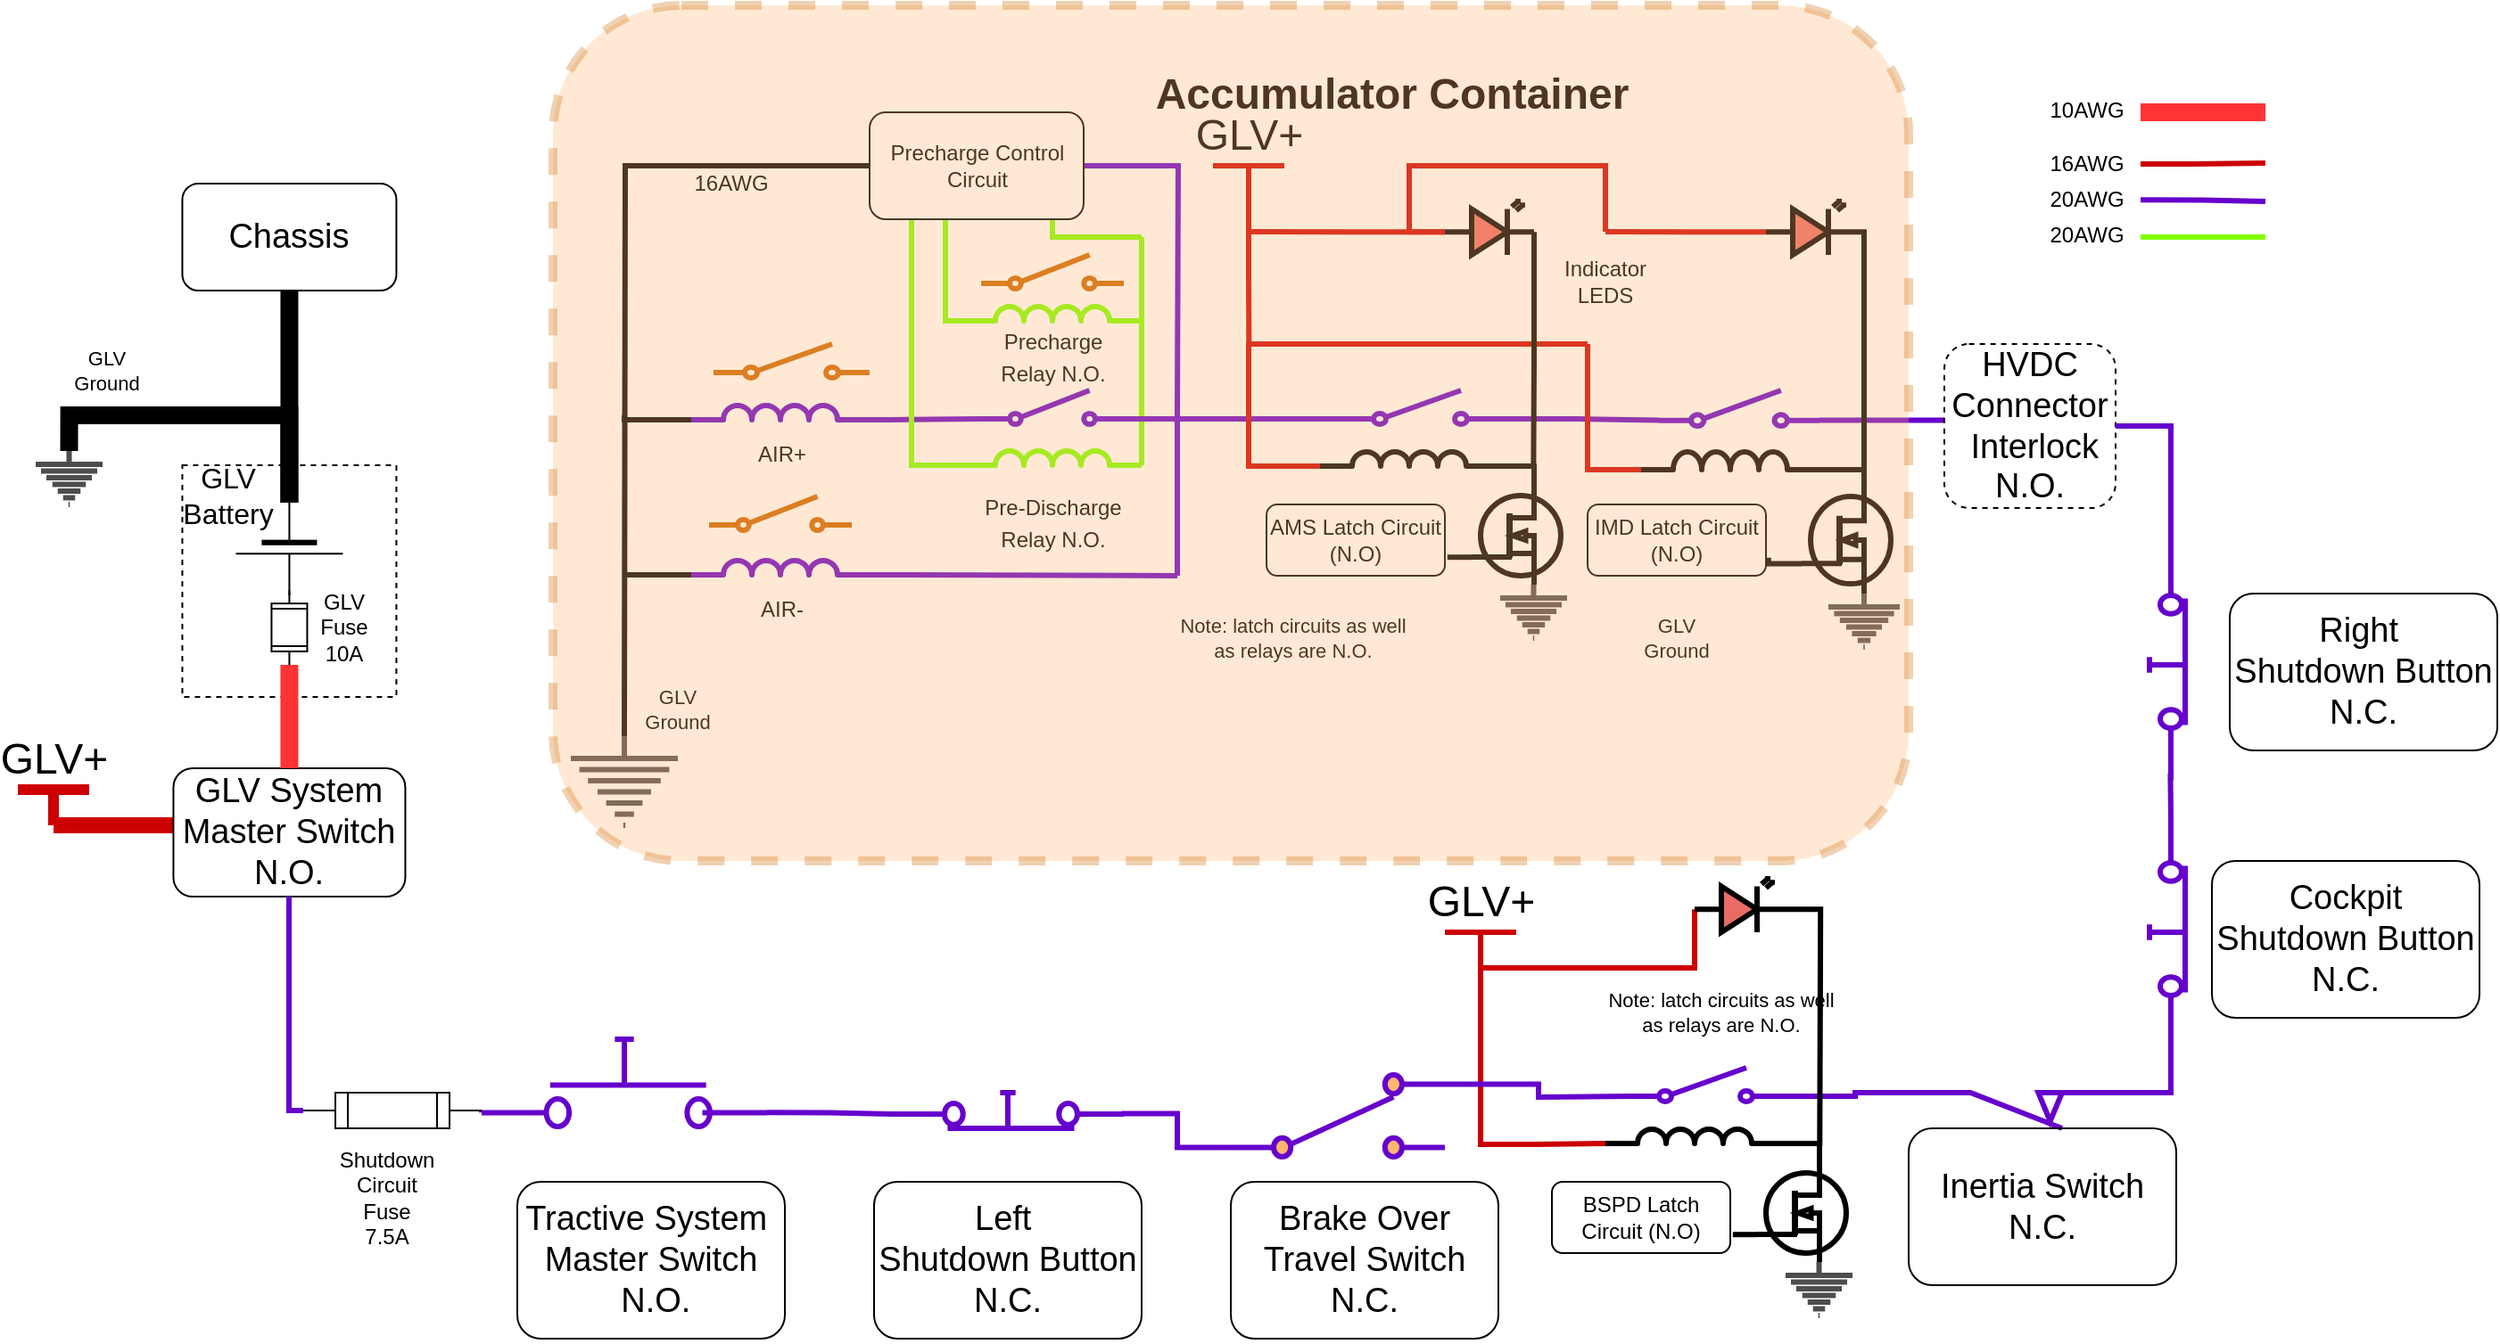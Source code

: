 <mxfile version="17.1.3" type="github">
  <diagram name="Page-1" id="7e0a89b8-554c-2b80-1dc8-d5c74ca68de4">
    <mxGraphModel dx="2285" dy="588" grid="1" gridSize="10" guides="0" tooltips="1" connect="1" arrows="0" fold="1" page="1" pageScale="1" pageWidth="1100" pageHeight="850" background="none" math="0" shadow="0">
      <root>
        <mxCell id="0" />
        <mxCell id="1" parent="0" />
        <mxCell id="gAlDYgKHOBGmoqgsg8R1-17" style="edgeStyle=orthogonalEdgeStyle;shape=connector;rounded=0;jumpSize=6;orthogonalLoop=1;jettySize=auto;html=1;exitX=1;exitY=1;exitDx=0;exitDy=0;exitPerimeter=0;labelBackgroundColor=default;fontFamily=Helvetica;fontSize=11;fontColor=default;endArrow=none;endFill=0;strokeColor=#6600CC;strokeWidth=3;entryX=0;entryY=0.84;entryDx=0;entryDy=0;entryPerimeter=0;" parent="1" source="gAlDYgKHOBGmoqgsg8R1-3" target="gAlDYgKHOBGmoqgsg8R1-8" edge="1">
          <mxGeometry relative="1" as="geometry">
            <mxPoint x="230" y="247.989" as="targetPoint" />
            <Array as="points">
              <mxPoint x="198" y="242" />
            </Array>
          </mxGeometry>
        </mxCell>
        <mxCell id="gAlDYgKHOBGmoqgsg8R1-81" style="edgeStyle=orthogonalEdgeStyle;shape=connector;rounded=0;jumpSize=6;orthogonalLoop=1;jettySize=auto;html=1;exitX=0;exitY=1;exitDx=0;exitDy=0;exitPerimeter=0;labelBackgroundColor=default;fontFamily=Helvetica;fontSize=11;fontColor=default;endArrow=none;endFill=0;strokeColor=#000000;strokeWidth=3;" parent="1" source="gAlDYgKHOBGmoqgsg8R1-3" edge="1">
          <mxGeometry relative="1" as="geometry">
            <mxPoint x="50" y="240" as="targetPoint" />
          </mxGeometry>
        </mxCell>
        <mxCell id="gAlDYgKHOBGmoqgsg8R1-3" value="" style="pointerEvents=1;verticalLabelPosition=bottom;shadow=0;dashed=0;align=center;html=1;verticalAlign=top;shape=mxgraph.electrical.inductors.inductor_3;strokeColor=#6600CC;strokeWidth=3;" parent="1" vertex="1">
          <mxGeometry x="87.5" y="234.5" width="100" height="8" as="geometry" />
        </mxCell>
        <mxCell id="gAlDYgKHOBGmoqgsg8R1-4" value="" style="pointerEvents=1;verticalLabelPosition=bottom;shadow=0;dashed=0;align=center;html=1;verticalAlign=top;shape=mxgraph.electrical.electro-mechanical.simple_switch;strokeColor=#CC6600;strokeWidth=3;" parent="1" vertex="1">
          <mxGeometry x="100" y="200" width="87.5" height="19" as="geometry" />
        </mxCell>
        <mxCell id="gAlDYgKHOBGmoqgsg8R1-82" style="edgeStyle=orthogonalEdgeStyle;shape=connector;rounded=0;jumpSize=6;orthogonalLoop=1;jettySize=auto;html=1;exitX=0;exitY=1;exitDx=0;exitDy=0;exitPerimeter=0;labelBackgroundColor=default;fontFamily=Helvetica;fontSize=11;fontColor=default;endArrow=none;endFill=0;strokeColor=#000000;strokeWidth=3;" parent="1" source="gAlDYgKHOBGmoqgsg8R1-5" edge="1">
          <mxGeometry relative="1" as="geometry">
            <mxPoint x="50" y="329.381" as="targetPoint" />
          </mxGeometry>
        </mxCell>
        <mxCell id="gAlDYgKHOBGmoqgsg8R1-5" value="" style="pointerEvents=1;verticalLabelPosition=bottom;shadow=0;dashed=0;align=center;html=1;verticalAlign=top;shape=mxgraph.electrical.inductors.inductor_3;strokeColor=#6600CC;strokeWidth=3;" parent="1" vertex="1">
          <mxGeometry x="87.5" y="321.5" width="100" height="8" as="geometry" />
        </mxCell>
        <mxCell id="gAlDYgKHOBGmoqgsg8R1-6" value="" style="pointerEvents=1;verticalLabelPosition=bottom;shadow=0;dashed=0;align=center;html=1;verticalAlign=top;shape=mxgraph.electrical.electro-mechanical.simple_switch;strokeColor=#CC6600;strokeWidth=3;" parent="1" vertex="1">
          <mxGeometry x="97.5" y="285.5" width="80" height="19" as="geometry" />
        </mxCell>
        <mxCell id="gAlDYgKHOBGmoqgsg8R1-16" style="edgeStyle=orthogonalEdgeStyle;shape=connector;rounded=0;jumpSize=6;orthogonalLoop=1;jettySize=auto;html=1;exitX=0;exitY=1;exitDx=0;exitDy=0;exitPerimeter=0;labelBackgroundColor=default;fontFamily=Helvetica;fontSize=11;fontColor=default;endArrow=none;endFill=0;strokeColor=#80FF00;strokeWidth=3;" parent="1" source="gAlDYgKHOBGmoqgsg8R1-7" target="gAlDYgKHOBGmoqgsg8R1-13" edge="1">
          <mxGeometry relative="1" as="geometry">
            <mxPoint x="210.0" y="248" as="targetPoint" />
            <Array as="points">
              <mxPoint x="211" y="268" />
            </Array>
          </mxGeometry>
        </mxCell>
        <mxCell id="gAlDYgKHOBGmoqgsg8R1-34" style="edgeStyle=orthogonalEdgeStyle;shape=connector;rounded=0;jumpSize=6;orthogonalLoop=1;jettySize=auto;html=1;exitX=1;exitY=1;exitDx=0;exitDy=0;exitPerimeter=0;labelBackgroundColor=default;fontFamily=Helvetica;fontSize=11;fontColor=default;endArrow=none;endFill=0;strokeColor=#80FF00;strokeWidth=3;" parent="1" source="gAlDYgKHOBGmoqgsg8R1-7" edge="1">
          <mxGeometry relative="1" as="geometry">
            <mxPoint x="340" y="140" as="targetPoint" />
            <Array as="points">
              <mxPoint x="340" y="230" />
              <mxPoint x="340" y="230" />
            </Array>
          </mxGeometry>
        </mxCell>
        <mxCell id="gAlDYgKHOBGmoqgsg8R1-7" value="" style="pointerEvents=1;verticalLabelPosition=bottom;shadow=0;dashed=0;align=center;html=1;verticalAlign=top;shape=mxgraph.electrical.inductors.inductor_3;strokeColor=#80FF00;strokeWidth=3;" parent="1" vertex="1">
          <mxGeometry x="240" y="260" width="100" height="8" as="geometry" />
        </mxCell>
        <mxCell id="gAlDYgKHOBGmoqgsg8R1-41" style="edgeStyle=orthogonalEdgeStyle;shape=connector;rounded=0;jumpSize=6;orthogonalLoop=1;jettySize=auto;html=1;entryX=0;entryY=1;entryDx=0;entryDy=0;entryPerimeter=0;labelBackgroundColor=default;fontFamily=Helvetica;fontSize=11;fontColor=default;endArrow=none;endFill=0;strokeColor=#6600CC;strokeWidth=3;" parent="1" edge="1">
          <mxGeometry relative="1" as="geometry">
            <mxPoint x="455" y="242" as="targetPoint" />
            <Array as="points">
              <mxPoint x="430" y="242" />
              <mxPoint x="430" y="242" />
            </Array>
            <mxPoint x="360" y="242" as="sourcePoint" />
          </mxGeometry>
        </mxCell>
        <mxCell id="WNOMGU4MZKnKj4IbNLWJ-3" style="edgeStyle=orthogonalEdgeStyle;rounded=0;orthogonalLoop=1;jettySize=auto;html=1;endArrow=none;endFill=0;strokeWidth=3;strokeColor=#6600CC;" parent="1" edge="1">
          <mxGeometry relative="1" as="geometry">
            <mxPoint x="360" y="240" as="targetPoint" />
            <mxPoint x="360" y="330" as="sourcePoint" />
            <Array as="points">
              <mxPoint x="360" y="242" />
            </Array>
          </mxGeometry>
        </mxCell>
        <mxCell id="WNOMGU4MZKnKj4IbNLWJ-4" style="edgeStyle=orthogonalEdgeStyle;rounded=0;orthogonalLoop=1;jettySize=auto;html=1;exitX=1;exitY=0.84;exitDx=0;exitDy=0;exitPerimeter=0;endArrow=none;endFill=0;strokeColor=#6600CC;strokeWidth=3;" parent="1" source="gAlDYgKHOBGmoqgsg8R1-8" edge="1">
          <mxGeometry relative="1" as="geometry">
            <mxPoint x="360" y="242" as="targetPoint" />
          </mxGeometry>
        </mxCell>
        <mxCell id="gAlDYgKHOBGmoqgsg8R1-8" value="" style="pointerEvents=1;verticalLabelPosition=bottom;shadow=0;dashed=0;align=center;html=1;verticalAlign=top;shape=mxgraph.electrical.electro-mechanical.simple_switch;strokeColor=#6600CC;strokeWidth=3;" parent="1" vertex="1">
          <mxGeometry x="250" y="226" width="80" height="19" as="geometry" />
        </mxCell>
        <mxCell id="gAlDYgKHOBGmoqgsg8R1-18" style="edgeStyle=orthogonalEdgeStyle;shape=connector;rounded=0;jumpSize=6;orthogonalLoop=1;jettySize=auto;html=1;exitX=0;exitY=1;exitDx=0;exitDy=0;exitPerimeter=0;labelBackgroundColor=default;fontFamily=Helvetica;fontSize=11;fontColor=default;endArrow=none;endFill=0;strokeColor=#80FF00;strokeWidth=3;" parent="1" source="gAlDYgKHOBGmoqgsg8R1-11" target="gAlDYgKHOBGmoqgsg8R1-13" edge="1">
          <mxGeometry relative="1" as="geometry">
            <mxPoint x="240" y="150" as="targetPoint" />
            <Array as="points">
              <mxPoint x="230" y="187" />
            </Array>
          </mxGeometry>
        </mxCell>
        <mxCell id="gAlDYgKHOBGmoqgsg8R1-11" value="" style="pointerEvents=1;verticalLabelPosition=bottom;shadow=0;dashed=0;align=center;html=1;verticalAlign=top;shape=mxgraph.electrical.inductors.inductor_3;strokeColor=#80FF00;strokeWidth=3;" parent="1" vertex="1">
          <mxGeometry x="240" y="179" width="100" height="8" as="geometry" />
        </mxCell>
        <mxCell id="gAlDYgKHOBGmoqgsg8R1-12" value="" style="pointerEvents=1;verticalLabelPosition=bottom;shadow=0;dashed=0;align=center;html=1;verticalAlign=top;shape=mxgraph.electrical.electro-mechanical.simple_switch;strokeColor=#CC6600;strokeWidth=3;" parent="1" vertex="1">
          <mxGeometry x="250" y="150" width="80" height="19" as="geometry" />
        </mxCell>
        <mxCell id="gAlDYgKHOBGmoqgsg8R1-20" style="edgeStyle=orthogonalEdgeStyle;shape=connector;rounded=0;jumpSize=6;orthogonalLoop=1;jettySize=auto;html=1;exitX=1;exitY=0.5;exitDx=0;exitDy=0;labelBackgroundColor=default;fontFamily=Helvetica;fontSize=11;fontColor=default;endArrow=none;endFill=0;strokeColor=#80FF00;strokeWidth=3;" parent="1" source="gAlDYgKHOBGmoqgsg8R1-13" edge="1">
          <mxGeometry relative="1" as="geometry">
            <mxPoint x="340" y="140" as="targetPoint" />
            <Array as="points">
              <mxPoint x="290" y="100" />
              <mxPoint x="290" y="140" />
              <mxPoint x="340" y="140" />
            </Array>
          </mxGeometry>
        </mxCell>
        <mxCell id="gAlDYgKHOBGmoqgsg8R1-35" style="edgeStyle=orthogonalEdgeStyle;shape=connector;rounded=0;jumpSize=6;orthogonalLoop=1;jettySize=auto;html=1;exitX=0;exitY=0.5;exitDx=0;exitDy=0;labelBackgroundColor=default;fontFamily=Helvetica;fontSize=11;fontColor=default;endArrow=none;endFill=0;strokeColor=#000000;strokeWidth=3;" parent="1" source="gAlDYgKHOBGmoqgsg8R1-13" edge="1">
          <mxGeometry relative="1" as="geometry">
            <mxPoint x="50" y="420.476" as="targetPoint" />
          </mxGeometry>
        </mxCell>
        <mxCell id="gAlDYgKHOBGmoqgsg8R1-188" style="edgeStyle=orthogonalEdgeStyle;shape=connector;rounded=0;jumpSize=6;orthogonalLoop=1;jettySize=auto;html=1;exitX=1;exitY=0.5;exitDx=0;exitDy=0;labelBackgroundColor=default;fontFamily=Helvetica;fontSize=11;fontColor=default;endArrow=none;endFill=0;strokeColor=#6600CC;strokeWidth=3;" parent="1" source="gAlDYgKHOBGmoqgsg8R1-13" edge="1">
          <mxGeometry relative="1" as="geometry">
            <mxPoint x="360" y="240" as="targetPoint" />
          </mxGeometry>
        </mxCell>
        <mxCell id="gAlDYgKHOBGmoqgsg8R1-13" value="Precharge Control Circuit" style="rounded=1;whiteSpace=wrap;html=1;strokeColor=#000000;strokeWidth=1;" parent="1" vertex="1">
          <mxGeometry x="187.5" y="70" width="120" height="60" as="geometry" />
        </mxCell>
        <mxCell id="gAlDYgKHOBGmoqgsg8R1-26" value="&lt;span style=&quot;font-size: 12px ; font-weight: 400&quot;&gt;Pre-Discharge&lt;/span&gt;&lt;div style=&quot;font-size: 12px ; font-weight: 400&quot;&gt;Relay N.O.&lt;/div&gt;" style="text;strokeColor=none;fillColor=none;html=1;fontSize=24;fontStyle=1;verticalAlign=middle;align=center;fontFamily=Helvetica;fontColor=default;" parent="1" vertex="1">
          <mxGeometry x="245" y="280" width="90" height="30" as="geometry" />
        </mxCell>
        <mxCell id="gAlDYgKHOBGmoqgsg8R1-27" value="&lt;span style=&quot;font-size: 12px ; font-weight: 400&quot;&gt;Precharge&lt;/span&gt;&lt;div style=&quot;font-size: 12px ; font-weight: 400&quot;&gt;Relay N.O.&lt;/div&gt;" style="text;strokeColor=none;fillColor=none;html=1;fontSize=24;fontStyle=1;verticalAlign=middle;align=center;fontFamily=Helvetica;fontColor=default;" parent="1" vertex="1">
          <mxGeometry x="245" y="187" width="90" height="30" as="geometry" />
        </mxCell>
        <mxCell id="gAlDYgKHOBGmoqgsg8R1-36" value="" style="pointerEvents=1;verticalLabelPosition=bottom;shadow=0;dashed=0;align=center;html=1;verticalAlign=top;shape=mxgraph.electrical.signal_sources.protective_earth;fontFamily=Helvetica;fontSize=11;fontColor=default;strokeColor=#4D4D4D;strokeWidth=3;" parent="1" vertex="1">
          <mxGeometry x="20" y="420" width="60" height="50" as="geometry" />
        </mxCell>
        <mxCell id="gAlDYgKHOBGmoqgsg8R1-37" value="&lt;span style=&quot;font-size: 12px ; font-weight: 400&quot;&gt;AIR-&lt;/span&gt;" style="text;strokeColor=none;fillColor=none;html=1;fontSize=24;fontStyle=1;verticalAlign=middle;align=center;fontFamily=Helvetica;fontColor=default;" parent="1" vertex="1">
          <mxGeometry x="92.5" y="329.5" width="90" height="30" as="geometry" />
        </mxCell>
        <mxCell id="gAlDYgKHOBGmoqgsg8R1-39" value="&lt;span style=&quot;font-size: 12px ; font-weight: 400&quot;&gt;AIR+&lt;/span&gt;" style="text;strokeColor=none;fillColor=none;html=1;fontSize=24;fontStyle=1;verticalAlign=middle;align=center;fontFamily=Helvetica;fontColor=default;" parent="1" vertex="1">
          <mxGeometry x="92.5" y="242.5" width="90" height="30" as="geometry" />
        </mxCell>
        <mxCell id="gAlDYgKHOBGmoqgsg8R1-47" style="edgeStyle=orthogonalEdgeStyle;shape=connector;rounded=0;jumpSize=6;orthogonalLoop=1;jettySize=auto;html=1;exitX=1;exitY=1;exitDx=0;exitDy=0;exitPerimeter=0;entryX=0.7;entryY=0;entryDx=0;entryDy=0;entryPerimeter=0;labelBackgroundColor=default;fontFamily=Helvetica;fontSize=11;fontColor=default;endArrow=none;endFill=0;strokeColor=#000000;strokeWidth=3;" parent="1" source="gAlDYgKHOBGmoqgsg8R1-42" target="gAlDYgKHOBGmoqgsg8R1-45" edge="1">
          <mxGeometry relative="1" as="geometry" />
        </mxCell>
        <mxCell id="gAlDYgKHOBGmoqgsg8R1-54" style="edgeStyle=orthogonalEdgeStyle;shape=connector;rounded=0;jumpSize=6;orthogonalLoop=1;jettySize=auto;html=1;exitX=0;exitY=1;exitDx=0;exitDy=0;exitPerimeter=0;labelBackgroundColor=default;fontFamily=Helvetica;fontSize=11;fontColor=default;endArrow=none;endFill=0;strokeColor=#CC0000;strokeWidth=3;" parent="1" source="gAlDYgKHOBGmoqgsg8R1-42" edge="1">
          <mxGeometry relative="1" as="geometry">
            <mxPoint x="590" y="200" as="targetPoint" />
            <Array as="points">
              <mxPoint x="400" y="268" />
            </Array>
          </mxGeometry>
        </mxCell>
        <mxCell id="gAlDYgKHOBGmoqgsg8R1-42" value="" style="pointerEvents=1;verticalLabelPosition=bottom;shadow=0;dashed=0;align=center;html=1;verticalAlign=top;shape=mxgraph.electrical.inductors.inductor_3;strokeColor=#000000;strokeWidth=3;" parent="1" vertex="1">
          <mxGeometry x="440" y="260.5" width="100" height="8" as="geometry" />
        </mxCell>
        <mxCell id="gAlDYgKHOBGmoqgsg8R1-77" style="edgeStyle=orthogonalEdgeStyle;shape=connector;rounded=0;jumpSize=6;orthogonalLoop=1;jettySize=auto;html=1;exitX=1;exitY=0.84;exitDx=0;exitDy=0;exitPerimeter=0;entryX=0;entryY=0.84;entryDx=0;entryDy=0;entryPerimeter=0;labelBackgroundColor=default;fontFamily=Helvetica;fontSize=11;fontColor=default;endArrow=none;endFill=0;strokeColor=#6600CC;strokeWidth=3;" parent="1" source="gAlDYgKHOBGmoqgsg8R1-43" target="gAlDYgKHOBGmoqgsg8R1-72" edge="1">
          <mxGeometry relative="1" as="geometry" />
        </mxCell>
        <mxCell id="gAlDYgKHOBGmoqgsg8R1-43" value="" style="pointerEvents=1;verticalLabelPosition=bottom;shadow=0;dashed=0;align=center;html=1;verticalAlign=top;shape=mxgraph.electrical.electro-mechanical.simple_switch;strokeColor=#6600CC;strokeWidth=3;" parent="1" vertex="1">
          <mxGeometry x="452.5" y="226" width="87.5" height="19" as="geometry" />
        </mxCell>
        <mxCell id="gAlDYgKHOBGmoqgsg8R1-50" style="edgeStyle=orthogonalEdgeStyle;shape=connector;rounded=0;jumpSize=6;orthogonalLoop=1;jettySize=auto;html=1;exitX=0;exitY=0.72;exitDx=0;exitDy=0;exitPerimeter=0;entryX=1.014;entryY=0.748;entryDx=0;entryDy=0;entryPerimeter=0;labelBackgroundColor=default;fontFamily=Helvetica;fontSize=11;fontColor=default;endArrow=none;endFill=0;strokeColor=#000000;strokeWidth=3;" parent="1" source="gAlDYgKHOBGmoqgsg8R1-45" target="gAlDYgKHOBGmoqgsg8R1-46" edge="1">
          <mxGeometry relative="1" as="geometry" />
        </mxCell>
        <mxCell id="gAlDYgKHOBGmoqgsg8R1-45" value="" style="verticalLabelPosition=bottom;shadow=0;dashed=0;align=center;html=1;verticalAlign=top;shape=mxgraph.electrical.mosfets1.n-channel_mosfet_1;fontFamily=Helvetica;fontSize=11;fontColor=default;strokeColor=#000000;strokeWidth=3;" parent="1" vertex="1">
          <mxGeometry x="525" y="280" width="50" height="55" as="geometry" />
        </mxCell>
        <mxCell id="gAlDYgKHOBGmoqgsg8R1-46" value="AMS Latch Circuit (N.O)" style="rounded=1;whiteSpace=wrap;html=1;strokeColor=#000000;strokeWidth=1;" parent="1" vertex="1">
          <mxGeometry x="410" y="290" width="100" height="40" as="geometry" />
        </mxCell>
        <mxCell id="gAlDYgKHOBGmoqgsg8R1-48" value="" style="pointerEvents=1;verticalLabelPosition=bottom;shadow=0;dashed=0;align=center;html=1;verticalAlign=top;shape=mxgraph.electrical.signal_sources.protective_earth;fontFamily=Helvetica;fontSize=11;fontColor=default;strokeColor=#4D4D4D;strokeWidth=3;" parent="1" vertex="1">
          <mxGeometry x="541" y="335" width="37.5" height="30" as="geometry" />
        </mxCell>
        <mxCell id="lP-SVPPvuhfmlB0kjPJV-5" style="edgeStyle=orthogonalEdgeStyle;rounded=0;orthogonalLoop=1;jettySize=auto;html=1;exitX=0.5;exitY=0;exitDx=0;exitDy=0;exitPerimeter=0;endArrow=none;endFill=0;strokeColor=#CC0000;strokeWidth=3;" edge="1" parent="1" source="gAlDYgKHOBGmoqgsg8R1-51">
          <mxGeometry relative="1" as="geometry">
            <mxPoint x="400.143" y="200" as="targetPoint" />
          </mxGeometry>
        </mxCell>
        <mxCell id="gAlDYgKHOBGmoqgsg8R1-51" value="GLV+" style="verticalLabelPosition=top;verticalAlign=bottom;shape=mxgraph.electrical.signal_sources.vdd;shadow=0;dashed=0;align=center;strokeWidth=3;fontSize=24;html=1;flipV=1;fontFamily=Helvetica;fontColor=default;strokeColor=#CC0000;" parent="1" vertex="1">
          <mxGeometry x="380" y="100" width="40" height="20" as="geometry" />
        </mxCell>
        <mxCell id="gAlDYgKHOBGmoqgsg8R1-70" style="edgeStyle=orthogonalEdgeStyle;shape=connector;rounded=0;jumpSize=6;orthogonalLoop=1;jettySize=auto;html=1;exitX=1;exitY=1;exitDx=0;exitDy=0;exitPerimeter=0;entryX=0.7;entryY=0;entryDx=0;entryDy=0;entryPerimeter=0;labelBackgroundColor=default;fontFamily=Helvetica;fontSize=11;fontColor=default;endArrow=none;endFill=0;strokeColor=#000000;strokeWidth=3;" parent="1" source="gAlDYgKHOBGmoqgsg8R1-71" target="gAlDYgKHOBGmoqgsg8R1-74" edge="1">
          <mxGeometry relative="1" as="geometry" />
        </mxCell>
        <mxCell id="gAlDYgKHOBGmoqgsg8R1-78" style="edgeStyle=orthogonalEdgeStyle;shape=connector;rounded=0;jumpSize=6;orthogonalLoop=1;jettySize=auto;html=1;exitX=0;exitY=1;exitDx=0;exitDy=0;exitPerimeter=0;labelBackgroundColor=default;fontFamily=Helvetica;fontSize=11;fontColor=default;endArrow=none;endFill=0;strokeColor=#CC0000;strokeWidth=3;" parent="1" source="gAlDYgKHOBGmoqgsg8R1-71" edge="1">
          <mxGeometry relative="1" as="geometry">
            <mxPoint x="590" y="200" as="targetPoint" />
            <Array as="points">
              <mxPoint x="590" y="271" />
            </Array>
          </mxGeometry>
        </mxCell>
        <mxCell id="gAlDYgKHOBGmoqgsg8R1-71" value="" style="pointerEvents=1;verticalLabelPosition=bottom;shadow=0;dashed=0;align=center;html=1;verticalAlign=top;shape=mxgraph.electrical.inductors.inductor_3;strokeColor=#000000;strokeWidth=3;" parent="1" vertex="1">
          <mxGeometry x="620" y="260.5" width="100" height="10" as="geometry" />
        </mxCell>
        <mxCell id="gAlDYgKHOBGmoqgsg8R1-84" style="edgeStyle=orthogonalEdgeStyle;shape=connector;rounded=0;jumpSize=6;orthogonalLoop=1;jettySize=auto;html=1;exitX=1;exitY=0.84;exitDx=0;exitDy=0;exitPerimeter=0;labelBackgroundColor=default;fontFamily=Helvetica;fontSize=11;fontColor=default;endArrow=none;endFill=0;strokeColor=#6600CC;strokeWidth=3;" parent="1" source="gAlDYgKHOBGmoqgsg8R1-72" edge="1">
          <mxGeometry relative="1" as="geometry">
            <mxPoint x="820" y="242.833" as="targetPoint" />
            <Array as="points">
              <mxPoint x="790" y="243" />
              <mxPoint x="790" y="243" />
            </Array>
          </mxGeometry>
        </mxCell>
        <mxCell id="gAlDYgKHOBGmoqgsg8R1-72" value="" style="pointerEvents=1;verticalLabelPosition=bottom;shadow=0;dashed=0;align=center;html=1;verticalAlign=top;shape=mxgraph.electrical.electro-mechanical.simple_switch;strokeColor=#6600CC;strokeWidth=3;" parent="1" vertex="1">
          <mxGeometry x="630" y="226" width="90" height="20" as="geometry" />
        </mxCell>
        <mxCell id="gAlDYgKHOBGmoqgsg8R1-73" style="edgeStyle=orthogonalEdgeStyle;shape=connector;rounded=0;jumpSize=6;orthogonalLoop=1;jettySize=auto;html=1;exitX=0;exitY=0.72;exitDx=0;exitDy=0;exitPerimeter=0;entryX=1.014;entryY=0.748;entryDx=0;entryDy=0;entryPerimeter=0;labelBackgroundColor=default;fontFamily=Helvetica;fontSize=11;fontColor=default;endArrow=none;endFill=0;strokeColor=#000000;strokeWidth=3;" parent="1" source="gAlDYgKHOBGmoqgsg8R1-74" target="gAlDYgKHOBGmoqgsg8R1-75" edge="1">
          <mxGeometry relative="1" as="geometry" />
        </mxCell>
        <mxCell id="gAlDYgKHOBGmoqgsg8R1-74" value="" style="verticalLabelPosition=bottom;shadow=0;dashed=0;align=center;html=1;verticalAlign=top;shape=mxgraph.electrical.mosfets1.n-channel_mosfet_1;fontFamily=Helvetica;fontSize=11;fontColor=default;strokeColor=#000000;strokeWidth=3;" parent="1" vertex="1">
          <mxGeometry x="710" y="280" width="50" height="60" as="geometry" />
        </mxCell>
        <mxCell id="gAlDYgKHOBGmoqgsg8R1-75" value="IMD Latch Circuit (N.O)" style="rounded=1;whiteSpace=wrap;html=1;strokeColor=#000000;strokeWidth=1;" parent="1" vertex="1">
          <mxGeometry x="590" y="290" width="100" height="40" as="geometry" />
        </mxCell>
        <mxCell id="gAlDYgKHOBGmoqgsg8R1-76" value="" style="pointerEvents=1;verticalLabelPosition=bottom;shadow=0;dashed=0;align=center;html=1;verticalAlign=top;shape=mxgraph.electrical.signal_sources.protective_earth;fontFamily=Helvetica;fontSize=11;fontColor=default;strokeColor=#4D4D4D;strokeWidth=3;" parent="1" vertex="1">
          <mxGeometry x="725" y="340" width="40" height="30" as="geometry" />
        </mxCell>
        <mxCell id="gAlDYgKHOBGmoqgsg8R1-80" value="Note: latch circuits as well as relays are N.O." style="text;html=1;strokeColor=none;fillColor=none;align=center;verticalAlign=middle;whiteSpace=wrap;rounded=0;fontFamily=Helvetica;fontSize=11;fontColor=default;" parent="1" vertex="1">
          <mxGeometry x="360" y="350" width="130" height="30" as="geometry" />
        </mxCell>
        <mxCell id="gAlDYgKHOBGmoqgsg8R1-86" value="Accumulator Container" style="text;strokeColor=none;fillColor=none;html=1;fontSize=24;fontStyle=1;verticalAlign=middle;align=center;dashed=1;fontFamily=Helvetica;fontColor=default;" parent="1" vertex="1">
          <mxGeometry x="430" y="40" width="100" height="40" as="geometry" />
        </mxCell>
        <mxCell id="gAlDYgKHOBGmoqgsg8R1-91" style="edgeStyle=orthogonalEdgeStyle;shape=connector;rounded=0;jumpSize=6;orthogonalLoop=1;jettySize=auto;html=1;exitX=1;exitY=1;exitDx=0;exitDy=0;exitPerimeter=0;entryX=0.7;entryY=0;entryDx=0;entryDy=0;entryPerimeter=0;labelBackgroundColor=default;fontFamily=Helvetica;fontSize=11;fontColor=default;endArrow=none;endFill=0;strokeColor=#000000;strokeWidth=3;" parent="1" source="gAlDYgKHOBGmoqgsg8R1-93" target="gAlDYgKHOBGmoqgsg8R1-96" edge="1">
          <mxGeometry relative="1" as="geometry" />
        </mxCell>
        <mxCell id="gAlDYgKHOBGmoqgsg8R1-93" value="" style="pointerEvents=1;verticalLabelPosition=bottom;shadow=0;dashed=0;align=center;html=1;verticalAlign=top;shape=mxgraph.electrical.inductors.inductor_3;strokeColor=#000000;strokeWidth=3;" parent="1" vertex="1">
          <mxGeometry x="600" y="640.5" width="100" height="8" as="geometry" />
        </mxCell>
        <mxCell id="gAlDYgKHOBGmoqgsg8R1-94" value="" style="pointerEvents=1;verticalLabelPosition=bottom;shadow=0;dashed=0;align=center;html=1;verticalAlign=top;shape=mxgraph.electrical.electro-mechanical.simple_switch;strokeColor=#6600CC;strokeWidth=3;" parent="1" vertex="1">
          <mxGeometry x="612.5" y="606" width="87.5" height="19" as="geometry" />
        </mxCell>
        <mxCell id="gAlDYgKHOBGmoqgsg8R1-95" style="edgeStyle=orthogonalEdgeStyle;shape=connector;rounded=0;jumpSize=6;orthogonalLoop=1;jettySize=auto;html=1;exitX=0;exitY=0.72;exitDx=0;exitDy=0;exitPerimeter=0;entryX=1.014;entryY=0.748;entryDx=0;entryDy=0;entryPerimeter=0;labelBackgroundColor=default;fontFamily=Helvetica;fontSize=11;fontColor=default;endArrow=none;endFill=0;strokeColor=#000000;strokeWidth=3;" parent="1" source="gAlDYgKHOBGmoqgsg8R1-96" target="gAlDYgKHOBGmoqgsg8R1-97" edge="1">
          <mxGeometry relative="1" as="geometry" />
        </mxCell>
        <mxCell id="gAlDYgKHOBGmoqgsg8R1-96" value="" style="verticalLabelPosition=bottom;shadow=0;dashed=0;align=center;html=1;verticalAlign=top;shape=mxgraph.electrical.mosfets1.n-channel_mosfet_1;fontFamily=Helvetica;fontSize=11;fontColor=default;strokeColor=#000000;strokeWidth=3;" parent="1" vertex="1">
          <mxGeometry x="685" y="660" width="50" height="55" as="geometry" />
        </mxCell>
        <mxCell id="gAlDYgKHOBGmoqgsg8R1-97" value="BSPD Latch Circuit (N.O)" style="rounded=1;whiteSpace=wrap;html=1;strokeColor=#000000;strokeWidth=1;" parent="1" vertex="1">
          <mxGeometry x="570" y="670" width="100" height="40" as="geometry" />
        </mxCell>
        <mxCell id="gAlDYgKHOBGmoqgsg8R1-98" value="" style="pointerEvents=1;verticalLabelPosition=bottom;shadow=0;dashed=0;align=center;html=1;verticalAlign=top;shape=mxgraph.electrical.signal_sources.protective_earth;fontFamily=Helvetica;fontSize=11;fontColor=default;strokeColor=#4D4D4D;strokeWidth=3;" parent="1" vertex="1">
          <mxGeometry x="701" y="715" width="37.5" height="30" as="geometry" />
        </mxCell>
        <mxCell id="gAlDYgKHOBGmoqgsg8R1-101" style="edgeStyle=orthogonalEdgeStyle;shape=connector;rounded=0;jumpSize=6;orthogonalLoop=1;jettySize=auto;html=1;exitX=0.5;exitY=0;exitDx=0;exitDy=0;exitPerimeter=0;entryX=0;entryY=1;entryDx=0;entryDy=0;entryPerimeter=0;labelBackgroundColor=default;fontFamily=Helvetica;fontSize=11;fontColor=default;endArrow=none;endFill=0;strokeColor=#CC0000;strokeWidth=3;" parent="1" source="gAlDYgKHOBGmoqgsg8R1-99" target="gAlDYgKHOBGmoqgsg8R1-93" edge="1">
          <mxGeometry relative="1" as="geometry">
            <Array as="points">
              <mxPoint x="560" y="649" />
              <mxPoint x="600" y="649" />
            </Array>
          </mxGeometry>
        </mxCell>
        <mxCell id="gAlDYgKHOBGmoqgsg8R1-99" value="GLV+" style="verticalLabelPosition=top;verticalAlign=bottom;shape=mxgraph.electrical.signal_sources.vdd;shadow=0;dashed=0;align=center;strokeWidth=3;fontSize=24;html=1;flipV=1;fontFamily=Helvetica;fontColor=default;strokeColor=#CC0000;" parent="1" vertex="1">
          <mxGeometry x="510" y="530" width="40" height="20" as="geometry" />
        </mxCell>
        <mxCell id="gAlDYgKHOBGmoqgsg8R1-100" value="Note: latch circuits as well as relays are N.O." style="text;html=1;strokeColor=none;fillColor=none;align=center;verticalAlign=middle;whiteSpace=wrap;rounded=0;fontFamily=Helvetica;fontSize=11;fontColor=default;" parent="1" vertex="1">
          <mxGeometry x="600" y="560" width="130" height="30" as="geometry" />
        </mxCell>
        <mxCell id="gAlDYgKHOBGmoqgsg8R1-111" value="" style="rounded=0;whiteSpace=wrap;html=1;dashed=1;" parent="1" vertex="1">
          <mxGeometry x="-197.78" y="268" width="120" height="130" as="geometry" />
        </mxCell>
        <mxCell id="gAlDYgKHOBGmoqgsg8R1-113" value="" style="verticalLabelPosition=bottom;shadow=0;dashed=0;align=center;fillColor=#000000;strokeColor=#000000;html=1;verticalAlign=top;strokeWidth=1;shape=mxgraph.electrical.miscellaneous.monocell_battery;rotation=90;" parent="1" vertex="1">
          <mxGeometry x="-163.78" y="285" width="52" height="60" as="geometry" />
        </mxCell>
        <mxCell id="gAlDYgKHOBGmoqgsg8R1-136" style="edgeStyle=orthogonalEdgeStyle;shape=connector;rounded=0;jumpSize=6;orthogonalLoop=1;jettySize=auto;html=1;exitX=0;exitY=0.5;exitDx=0;exitDy=0;labelBackgroundColor=default;fontFamily=Helvetica;fontSize=11;fontColor=default;endArrow=none;endFill=0;strokeColor=#CC0000;strokeWidth=9;entryX=0.5;entryY=0;entryDx=0;entryDy=0;entryPerimeter=0;" parent="1" source="gAlDYgKHOBGmoqgsg8R1-114" target="gAlDYgKHOBGmoqgsg8R1-137" edge="1">
          <mxGeometry relative="1" as="geometry">
            <mxPoint x="-260" y="474" as="targetPoint" />
            <Array as="points">
              <mxPoint x="-203" y="470" />
            </Array>
          </mxGeometry>
        </mxCell>
        <mxCell id="gAlDYgKHOBGmoqgsg8R1-138" style="edgeStyle=orthogonalEdgeStyle;shape=connector;rounded=0;jumpSize=6;orthogonalLoop=1;jettySize=auto;html=1;exitX=0;exitY=0.5;exitDx=0;exitDy=0;labelBackgroundColor=default;fontFamily=Helvetica;fontSize=11;fontColor=default;endArrow=none;endFill=0;strokeColor=#CC0000;strokeWidth=3;" parent="1" source="gAlDYgKHOBGmoqgsg8R1-114" edge="1">
          <mxGeometry relative="1" as="geometry">
            <mxPoint x="-202.889" y="474.111" as="targetPoint" />
          </mxGeometry>
        </mxCell>
        <mxCell id="gAlDYgKHOBGmoqgsg8R1-114" value="&lt;font style=&quot;font-size: 19px&quot;&gt;GLV System Master Switch&lt;/font&gt;&lt;div&gt;&lt;font style=&quot;font-size: 19px&quot;&gt;N.O.&lt;/font&gt;&lt;/div&gt;" style="rounded=1;whiteSpace=wrap;html=1;" parent="1" vertex="1">
          <mxGeometry x="-202.78" y="438" width="130" height="72" as="geometry" />
        </mxCell>
        <mxCell id="gAlDYgKHOBGmoqgsg8R1-116" value="&lt;font style=&quot;font-size: 19px&quot;&gt;Chassis&lt;/font&gt;" style="rounded=1;whiteSpace=wrap;html=1;" parent="1" vertex="1">
          <mxGeometry x="-197.78" y="110" width="120" height="60" as="geometry" />
        </mxCell>
        <mxCell id="gAlDYgKHOBGmoqgsg8R1-132" style="edgeStyle=orthogonalEdgeStyle;shape=connector;rounded=0;jumpSize=6;orthogonalLoop=1;jettySize=auto;html=1;exitX=1;exitY=0.5;exitDx=0;exitDy=0;exitPerimeter=0;entryX=0;entryY=0.84;entryDx=0;entryDy=0;entryPerimeter=0;labelBackgroundColor=default;fontFamily=Helvetica;fontSize=11;fontColor=default;endArrow=none;endFill=0;strokeColor=#6600CC;strokeWidth=3;" parent="1" source="gAlDYgKHOBGmoqgsg8R1-118" target="gAlDYgKHOBGmoqgsg8R1-154" edge="1">
          <mxGeometry relative="1" as="geometry">
            <mxPoint x="-70" y="620.744" as="targetPoint" />
          </mxGeometry>
        </mxCell>
        <mxCell id="gAlDYgKHOBGmoqgsg8R1-133" style="edgeStyle=orthogonalEdgeStyle;shape=connector;rounded=0;jumpSize=6;orthogonalLoop=1;jettySize=auto;html=1;exitX=0;exitY=0.5;exitDx=0;exitDy=0;exitPerimeter=0;labelBackgroundColor=default;fontFamily=Helvetica;fontSize=11;fontColor=default;endArrow=none;endFill=0;strokeColor=#6600CC;strokeWidth=3;" parent="1" source="gAlDYgKHOBGmoqgsg8R1-118" target="gAlDYgKHOBGmoqgsg8R1-114" edge="1">
          <mxGeometry relative="1" as="geometry">
            <Array as="points">
              <mxPoint x="-138" y="630" />
            </Array>
          </mxGeometry>
        </mxCell>
        <mxCell id="gAlDYgKHOBGmoqgsg8R1-118" value="" style="verticalLabelPosition=bottom;shadow=0;dashed=0;align=center;fillColor=#ffffff;html=1;verticalAlign=top;strokeWidth=1;shape=mxgraph.electrical.miscellaneous.fuse_1;rotation=0;" parent="1" vertex="1">
          <mxGeometry x="-130" y="620" width="100" height="20" as="geometry" />
        </mxCell>
        <mxCell id="gAlDYgKHOBGmoqgsg8R1-123" style="edgeStyle=orthogonalEdgeStyle;rounded=0;jumpSize=6;html=1;exitX=0.5;exitY=1;entryX=0;entryY=0.5;endArrow=none;endFill=0;jettySize=auto;orthogonalLoop=1;strokeColor=#000000;strokeWidth=10;entryPerimeter=0;" parent="1" source="gAlDYgKHOBGmoqgsg8R1-116" target="gAlDYgKHOBGmoqgsg8R1-113" edge="1">
          <mxGeometry relative="1" as="geometry">
            <Array as="points" />
          </mxGeometry>
        </mxCell>
        <mxCell id="gAlDYgKHOBGmoqgsg8R1-124" value="Shutdown&lt;div&gt;Circuit&lt;/div&gt;&lt;div&gt;Fuse&lt;/div&gt;&lt;div&gt;7.5A&lt;/div&gt;" style="text;html=1;strokeColor=none;fillColor=none;align=center;verticalAlign=middle;whiteSpace=wrap;rounded=0;dashed=1;" parent="1" vertex="1">
          <mxGeometry x="-110" y="650" width="54" height="58" as="geometry" />
        </mxCell>
        <mxCell id="gAlDYgKHOBGmoqgsg8R1-125" value="" style="verticalLabelPosition=bottom;shadow=0;dashed=0;align=center;fillColor=#ffffff;html=1;verticalAlign=top;strokeWidth=1;shape=mxgraph.electrical.miscellaneous.fuse_1;rotation=90;" parent="1" vertex="1">
          <mxGeometry x="-158.78" y="349" width="42" height="20" as="geometry" />
        </mxCell>
        <mxCell id="gAlDYgKHOBGmoqgsg8R1-126" style="edgeStyle=orthogonalEdgeStyle;rounded=0;jumpSize=6;html=1;exitX=1;exitY=0.5;exitPerimeter=0;entryX=0.5;entryY=0;endArrow=none;endFill=0;jettySize=auto;orthogonalLoop=1;strokeColor=#FF3333;strokeWidth=10;" parent="1" source="gAlDYgKHOBGmoqgsg8R1-125" target="gAlDYgKHOBGmoqgsg8R1-114" edge="1">
          <mxGeometry relative="1" as="geometry">
            <Array as="points" />
          </mxGeometry>
        </mxCell>
        <mxCell id="gAlDYgKHOBGmoqgsg8R1-127" value="GLV&lt;div&gt;Fuse&lt;/div&gt;&lt;div&gt;10A&lt;/div&gt;" style="text;html=1;strokeColor=none;fillColor=none;align=center;verticalAlign=middle;whiteSpace=wrap;rounded=0;dashed=1;" parent="1" vertex="1">
          <mxGeometry x="-126.78" y="334" width="40" height="50" as="geometry" />
        </mxCell>
        <mxCell id="gAlDYgKHOBGmoqgsg8R1-128" value="&lt;font style=&quot;font-size: 16px&quot;&gt;GLV&lt;/font&gt;&lt;div style=&quot;font-size: 16px&quot;&gt;&lt;font style=&quot;font-size: 16px&quot;&gt;Battery&lt;/font&gt;&lt;/div&gt;" style="text;html=1;strokeColor=none;fillColor=none;align=center;verticalAlign=middle;whiteSpace=wrap;rounded=0;dashed=1;" parent="1" vertex="1">
          <mxGeometry x="-191.78" y="270" width="40" height="30" as="geometry" />
        </mxCell>
        <mxCell id="gAlDYgKHOBGmoqgsg8R1-135" style="edgeStyle=orthogonalEdgeStyle;shape=connector;rounded=0;jumpSize=6;orthogonalLoop=1;jettySize=auto;html=1;exitX=0.5;exitY=0;exitDx=0;exitDy=0;exitPerimeter=0;entryX=0;entryY=0.5;entryDx=0;entryDy=0;entryPerimeter=0;labelBackgroundColor=default;fontFamily=Helvetica;fontSize=11;fontColor=default;endArrow=none;endFill=0;strokeColor=#000000;strokeWidth=10;" parent="1" source="gAlDYgKHOBGmoqgsg8R1-134" target="gAlDYgKHOBGmoqgsg8R1-113" edge="1">
          <mxGeometry relative="1" as="geometry" />
        </mxCell>
        <mxCell id="gAlDYgKHOBGmoqgsg8R1-134" value="" style="pointerEvents=1;verticalLabelPosition=bottom;shadow=0;dashed=0;align=center;html=1;verticalAlign=top;shape=mxgraph.electrical.signal_sources.protective_earth;fontFamily=Helvetica;fontSize=11;fontColor=default;strokeColor=#4D4D4D;strokeWidth=3;rotation=0;" parent="1" vertex="1">
          <mxGeometry x="-280" y="260" width="37.5" height="30" as="geometry" />
        </mxCell>
        <mxCell id="gAlDYgKHOBGmoqgsg8R1-137" value="GLV+" style="verticalLabelPosition=top;verticalAlign=bottom;shape=mxgraph.electrical.signal_sources.vdd;shadow=0;dashed=0;align=center;strokeWidth=6;fontSize=24;html=1;flipV=1;fontFamily=Helvetica;fontColor=default;strokeColor=#CC0000;" parent="1" vertex="1">
          <mxGeometry x="-290" y="450" width="40" height="20" as="geometry" />
        </mxCell>
        <mxCell id="gAlDYgKHOBGmoqgsg8R1-139" value="GLV Ground" style="text;html=1;strokeColor=none;fillColor=none;align=center;verticalAlign=middle;whiteSpace=wrap;rounded=0;dashed=1;fontFamily=Helvetica;fontSize=11;fontColor=default;opacity=30;" parent="1" vertex="1">
          <mxGeometry x="-270" y="200" width="60" height="30" as="geometry" />
        </mxCell>
        <mxCell id="gAlDYgKHOBGmoqgsg8R1-140" value="GLV Ground" style="text;html=1;strokeColor=none;fillColor=none;align=center;verticalAlign=middle;whiteSpace=wrap;rounded=0;dashed=1;fontFamily=Helvetica;fontSize=11;fontColor=default;opacity=30;" parent="1" vertex="1">
          <mxGeometry x="50" y="390" width="60" height="30" as="geometry" />
        </mxCell>
        <mxCell id="gAlDYgKHOBGmoqgsg8R1-141" value="GLV Ground" style="text;html=1;strokeColor=none;fillColor=none;align=center;verticalAlign=middle;whiteSpace=wrap;rounded=0;dashed=1;fontFamily=Helvetica;fontSize=11;fontColor=default;opacity=30;" parent="1" vertex="1">
          <mxGeometry x="610" y="350" width="60" height="30" as="geometry" />
        </mxCell>
        <mxCell id="gAlDYgKHOBGmoqgsg8R1-144" value="16AWG" style="text;html=1;strokeColor=none;fillColor=none;align=center;verticalAlign=middle;whiteSpace=wrap;rounded=0;dashed=1;" parent="1" vertex="1">
          <mxGeometry x="90" y="100" width="40" height="20" as="geometry" />
        </mxCell>
        <mxCell id="gAlDYgKHOBGmoqgsg8R1-169" style="edgeStyle=orthogonalEdgeStyle;shape=connector;rounded=0;jumpSize=6;orthogonalLoop=1;jettySize=auto;html=1;exitX=1;exitY=0;exitDx=0;exitDy=0;exitPerimeter=0;entryX=0;entryY=0.6;entryDx=0;entryDy=0;entryPerimeter=0;labelBackgroundColor=default;fontFamily=Helvetica;fontSize=11;fontColor=default;endArrow=none;endFill=0;strokeColor=#6600CC;strokeWidth=3;" parent="1" source="gAlDYgKHOBGmoqgsg8R1-151" target="gAlDYgKHOBGmoqgsg8R1-163" edge="1">
          <mxGeometry relative="1" as="geometry">
            <Array as="points">
              <mxPoint x="917" y="620" />
            </Array>
          </mxGeometry>
        </mxCell>
        <mxCell id="gAlDYgKHOBGmoqgsg8R1-170" style="edgeStyle=orthogonalEdgeStyle;shape=connector;rounded=0;jumpSize=6;orthogonalLoop=1;jettySize=auto;html=1;exitX=0;exitY=0;exitDx=0;exitDy=0;exitPerimeter=0;entryX=1;entryY=0.84;entryDx=0;entryDy=0;entryPerimeter=0;labelBackgroundColor=default;fontFamily=Helvetica;fontSize=11;fontColor=default;endArrow=none;endFill=0;strokeColor=#6600CC;strokeWidth=3;" parent="1" source="gAlDYgKHOBGmoqgsg8R1-151" target="gAlDYgKHOBGmoqgsg8R1-94" edge="1">
          <mxGeometry relative="1" as="geometry">
            <Array as="points">
              <mxPoint x="740" y="622" />
            </Array>
          </mxGeometry>
        </mxCell>
        <mxCell id="gAlDYgKHOBGmoqgsg8R1-151" value="" style="pointerEvents=1;verticalLabelPosition=bottom;shadow=0;dashed=0;align=center;html=1;verticalAlign=top;shape=mxgraph.electrical.electro-mechanical.spring_return;fontFamily=Helvetica;fontSize=15;fontColor=default;strokeColor=#6600CC;strokeWidth=3;fillColor=none;gradientColor=none;" parent="1" vertex="1">
          <mxGeometry x="780" y="620" width="100" height="20" as="geometry" />
        </mxCell>
        <mxCell id="gAlDYgKHOBGmoqgsg8R1-175" style="edgeStyle=orthogonalEdgeStyle;shape=connector;rounded=0;jumpSize=6;orthogonalLoop=1;jettySize=auto;html=1;exitX=0;exitY=0.885;exitDx=0;exitDy=0;exitPerimeter=0;labelBackgroundColor=default;fontFamily=Helvetica;fontSize=11;fontColor=default;endArrow=none;endFill=0;strokeColor=#6600CC;strokeWidth=3;entryX=0.99;entryY=0.587;entryDx=0;entryDy=0;entryPerimeter=0;" parent="1" source="gAlDYgKHOBGmoqgsg8R1-152" target="gAlDYgKHOBGmoqgsg8R1-158" edge="1">
          <mxGeometry relative="1" as="geometry">
            <mxPoint x="350" y="650.714" as="targetPoint" />
          </mxGeometry>
        </mxCell>
        <mxCell id="gAlDYgKHOBGmoqgsg8R1-176" style="edgeStyle=orthogonalEdgeStyle;shape=connector;rounded=0;jumpSize=6;orthogonalLoop=1;jettySize=auto;html=1;exitX=1;exitY=0.115;exitDx=0;exitDy=0;exitPerimeter=0;labelBackgroundColor=default;fontFamily=Helvetica;fontSize=11;fontColor=default;endArrow=none;endFill=0;strokeColor=#6600CC;strokeWidth=3;" parent="1" source="gAlDYgKHOBGmoqgsg8R1-152" edge="1">
          <mxGeometry relative="1" as="geometry">
            <mxPoint x="615" y="622" as="targetPoint" />
          </mxGeometry>
        </mxCell>
        <mxCell id="gAlDYgKHOBGmoqgsg8R1-152" value="" style="pointerEvents=1;verticalLabelPosition=bottom;shadow=0;dashed=0;align=center;html=1;verticalAlign=top;shape=mxgraph.electrical.electro-mechanical.2-way_switch;fontFamily=Helvetica;fontSize=15;fontColor=default;strokeColor=#6600CC;strokeWidth=3;fillColor=#FFB570;gradientColor=none;" parent="1" vertex="1">
          <mxGeometry x="390" y="610" width="120" height="46" as="geometry" />
        </mxCell>
        <mxCell id="gAlDYgKHOBGmoqgsg8R1-173" style="edgeStyle=orthogonalEdgeStyle;shape=connector;rounded=0;jumpSize=6;orthogonalLoop=1;jettySize=auto;html=1;exitX=1;exitY=0.84;exitDx=0;exitDy=0;exitPerimeter=0;entryX=0;entryY=0.6;entryDx=0;entryDy=0;entryPerimeter=0;labelBackgroundColor=default;fontFamily=Helvetica;fontSize=11;fontColor=default;endArrow=none;endFill=0;strokeColor=#6600CC;strokeWidth=3;" parent="1" source="gAlDYgKHOBGmoqgsg8R1-154" target="gAlDYgKHOBGmoqgsg8R1-158" edge="1">
          <mxGeometry relative="1" as="geometry" />
        </mxCell>
        <mxCell id="gAlDYgKHOBGmoqgsg8R1-154" value="" style="pointerEvents=1;verticalLabelPosition=bottom;shadow=0;dashed=0;align=center;html=1;verticalAlign=top;shape=mxgraph.electrical.electro-mechanical.push_switch_no;fontFamily=Helvetica;fontSize=15;fontColor=default;strokeColor=#6600CC;strokeWidth=3;fillColor=none;gradientColor=none;" parent="1" vertex="1">
          <mxGeometry x="-30" y="590" width="160" height="49" as="geometry" />
        </mxCell>
        <mxCell id="gAlDYgKHOBGmoqgsg8R1-156" value="&lt;p&gt;&lt;font style=&quot;font-size: 19px&quot;&gt;Tractive System&amp;nbsp; &amp;nbsp;&lt;/font&gt;&lt;span style=&quot;font-size: 19px&quot;&gt;Master Switch&amp;nbsp; &amp;nbsp;&lt;/span&gt;&lt;span style=&quot;font-size: 19px&quot;&gt;N.O.&lt;/span&gt;&lt;/p&gt;" style="rounded=1;whiteSpace=wrap;html=1;" parent="1" vertex="1">
          <mxGeometry x="-10" y="670" width="150" height="88" as="geometry" />
        </mxCell>
        <mxCell id="gAlDYgKHOBGmoqgsg8R1-158" value="" style="pointerEvents=1;verticalLabelPosition=bottom;shadow=0;dashed=0;align=center;html=1;verticalAlign=top;shape=mxgraph.electrical.electro-mechanical.push_switch_nc;fontFamily=Helvetica;fontSize=11;fontColor=default;strokeColor=#6600CC;strokeWidth=3;fillColor=default;" parent="1" vertex="1">
          <mxGeometry x="200" y="620" width="130" height="20" as="geometry" />
        </mxCell>
        <mxCell id="gAlDYgKHOBGmoqgsg8R1-159" value="&lt;font style=&quot;font-size: 19px&quot;&gt;Left&amp;nbsp;&lt;/font&gt;&lt;div&gt;&lt;font style=&quot;font-size: 19px&quot;&gt;Shutdown Button&lt;/font&gt;&lt;/div&gt;&lt;div&gt;&lt;font style=&quot;font-size: 19px&quot;&gt;N.C.&lt;/font&gt;&lt;/div&gt;" style="rounded=1;whiteSpace=wrap;html=1;" parent="1" vertex="1">
          <mxGeometry x="190" y="670" width="150" height="88" as="geometry" />
        </mxCell>
        <mxCell id="gAlDYgKHOBGmoqgsg8R1-160" value="&lt;font style=&quot;font-size: 19px&quot;&gt;Brake Over Travel Switch&lt;/font&gt;&lt;div&gt;&lt;font style=&quot;font-size: 19px&quot;&gt;N.C.&lt;/font&gt;&lt;/div&gt;" style="rounded=1;whiteSpace=wrap;html=1;" parent="1" vertex="1">
          <mxGeometry x="390" y="670" width="150" height="88" as="geometry" />
        </mxCell>
        <mxCell id="gAlDYgKHOBGmoqgsg8R1-161" value="&lt;font style=&quot;font-size: 19px&quot;&gt;Inertia Switch&lt;/font&gt;&lt;div&gt;&lt;font style=&quot;font-size: 19px&quot;&gt;N.C.&lt;/font&gt;&lt;/div&gt;" style="rounded=1;whiteSpace=wrap;html=1;fillColor=none;strokeColor=default;" parent="1" vertex="1">
          <mxGeometry x="770" y="640" width="150" height="88" as="geometry" />
        </mxCell>
        <mxCell id="gAlDYgKHOBGmoqgsg8R1-162" value="&lt;font style=&quot;font-size: 19px&quot;&gt;Cockpit Shutdown Button&lt;/font&gt;&lt;div&gt;&lt;span style=&quot;font-size: 19px&quot;&gt;N.C.&lt;/span&gt;&lt;/div&gt;" style="rounded=1;whiteSpace=wrap;html=1;" parent="1" vertex="1">
          <mxGeometry x="940" y="490" width="150" height="88" as="geometry" />
        </mxCell>
        <mxCell id="gAlDYgKHOBGmoqgsg8R1-172" style="edgeStyle=orthogonalEdgeStyle;shape=connector;rounded=0;jumpSize=6;orthogonalLoop=1;jettySize=auto;html=1;exitX=1;exitY=0.6;exitDx=0;exitDy=0;exitPerimeter=0;entryX=0.031;entryY=0.586;entryDx=0;entryDy=0;entryPerimeter=0;labelBackgroundColor=default;fontFamily=Helvetica;fontSize=11;fontColor=default;endArrow=none;endFill=0;strokeColor=#6600CC;strokeWidth=3;" parent="1" source="gAlDYgKHOBGmoqgsg8R1-163" target="gAlDYgKHOBGmoqgsg8R1-166" edge="1">
          <mxGeometry relative="1" as="geometry" />
        </mxCell>
        <mxCell id="gAlDYgKHOBGmoqgsg8R1-163" value="" style="pointerEvents=1;verticalLabelPosition=bottom;shadow=0;dashed=0;align=center;html=1;verticalAlign=top;shape=mxgraph.electrical.electro-mechanical.push_switch_nc;fontFamily=Helvetica;fontSize=11;fontColor=default;strokeColor=#6600CC;strokeWidth=3;fillColor=default;rotation=-90;" parent="1" vertex="1">
          <mxGeometry x="850" y="520" width="130" height="20" as="geometry" />
        </mxCell>
        <mxCell id="gAlDYgKHOBGmoqgsg8R1-164" value="&lt;span&gt;&lt;font style=&quot;font-size: 19px&quot;&gt;Right&lt;/font&gt;&lt;/span&gt;&lt;span style=&quot;font-size: 19px&quot;&gt;&amp;nbsp;&lt;/span&gt;&lt;div&gt;&lt;span style=&quot;font-size: 19px&quot;&gt;Shutdown Button&lt;/span&gt;&lt;/div&gt;&lt;div&gt;&lt;span style=&quot;font-size: 19px&quot;&gt;N.C.&lt;/span&gt;&lt;/div&gt;" style="rounded=1;whiteSpace=wrap;html=1;" parent="1" vertex="1">
          <mxGeometry x="950" y="340" width="150" height="88" as="geometry" />
        </mxCell>
        <mxCell id="gAlDYgKHOBGmoqgsg8R1-165" value="&lt;font style=&quot;font-size: 19px&quot;&gt;HVDC Connector&lt;/font&gt;&lt;div style=&quot;font-size: 19px&quot;&gt;&lt;font style=&quot;font-size: 19px&quot;&gt;&amp;nbsp;Interlock&lt;/font&gt;&lt;/div&gt;&lt;div style=&quot;font-size: 19px&quot;&gt;&lt;font style=&quot;font-size: 19px&quot;&gt;N.O.&lt;/font&gt;&lt;/div&gt;" style="rounded=1;whiteSpace=wrap;html=1;dashed=1;" parent="1" vertex="1">
          <mxGeometry x="790" y="200" width="96" height="92" as="geometry" />
        </mxCell>
        <mxCell id="gAlDYgKHOBGmoqgsg8R1-171" style="edgeStyle=orthogonalEdgeStyle;shape=connector;rounded=0;jumpSize=6;orthogonalLoop=1;jettySize=auto;html=1;exitX=1;exitY=0.6;exitDx=0;exitDy=0;exitPerimeter=0;labelBackgroundColor=default;fontFamily=Helvetica;fontSize=11;fontColor=default;endArrow=none;endFill=0;strokeColor=#6600CC;strokeWidth=3;" parent="1" source="gAlDYgKHOBGmoqgsg8R1-166" target="gAlDYgKHOBGmoqgsg8R1-165" edge="1">
          <mxGeometry relative="1" as="geometry">
            <Array as="points">
              <mxPoint x="917" y="246" />
            </Array>
          </mxGeometry>
        </mxCell>
        <mxCell id="gAlDYgKHOBGmoqgsg8R1-166" value="" style="pointerEvents=1;verticalLabelPosition=bottom;shadow=0;dashed=0;align=center;html=1;verticalAlign=top;shape=mxgraph.electrical.electro-mechanical.push_switch_nc;fontFamily=Helvetica;fontSize=11;fontColor=default;strokeColor=#6600CC;strokeWidth=3;fillColor=default;rotation=-90;" parent="1" vertex="1">
          <mxGeometry x="850" y="370" width="130" height="20" as="geometry" />
        </mxCell>
        <mxCell id="gAlDYgKHOBGmoqgsg8R1-180" style="edgeStyle=orthogonalEdgeStyle;shape=connector;rounded=0;jumpSize=6;orthogonalLoop=1;jettySize=auto;html=1;exitX=1;exitY=0.84;exitDx=0;exitDy=0;exitPerimeter=0;labelBackgroundColor=default;fontFamily=Helvetica;fontSize=11;fontColor=default;endArrow=none;endFill=0;strokeColor=#6600CC;strokeWidth=3;" parent="1" edge="1">
          <mxGeometry relative="1" as="geometry">
            <mxPoint x="900" y="119.16" as="sourcePoint" />
            <mxPoint x="970" y="120" as="targetPoint" />
            <Array as="points">
              <mxPoint x="935" y="119" />
              <mxPoint x="970" y="120" />
            </Array>
          </mxGeometry>
        </mxCell>
        <mxCell id="gAlDYgKHOBGmoqgsg8R1-181" style="edgeStyle=orthogonalEdgeStyle;shape=connector;rounded=0;jumpSize=6;orthogonalLoop=1;jettySize=auto;html=1;entryX=0;entryY=1;entryDx=0;entryDy=0;entryPerimeter=0;labelBackgroundColor=default;fontFamily=Helvetica;fontSize=11;fontColor=default;endArrow=none;endFill=0;strokeColor=#CC0000;strokeWidth=3;" parent="1" edge="1">
          <mxGeometry relative="1" as="geometry">
            <mxPoint x="900" y="99" as="sourcePoint" />
            <mxPoint x="970" y="98.5" as="targetPoint" />
            <Array as="points">
              <mxPoint x="930" y="99" />
              <mxPoint x="970" y="99" />
            </Array>
          </mxGeometry>
        </mxCell>
        <mxCell id="gAlDYgKHOBGmoqgsg8R1-182" value="10AWG" style="text;html=1;strokeColor=none;fillColor=none;align=center;verticalAlign=middle;whiteSpace=wrap;rounded=0;dashed=1;" parent="1" vertex="1">
          <mxGeometry x="850" y="60" width="40" height="18" as="geometry" />
        </mxCell>
        <mxCell id="gAlDYgKHOBGmoqgsg8R1-183" style="edgeStyle=orthogonalEdgeStyle;rounded=0;jumpSize=6;html=1;exitX=1;exitY=0.5;exitPerimeter=0;endArrow=none;endFill=0;jettySize=auto;orthogonalLoop=1;strokeColor=#FF3333;strokeWidth=10;" parent="1" edge="1">
          <mxGeometry relative="1" as="geometry">
            <Array as="points">
              <mxPoint x="899.95" y="70" />
            </Array>
            <mxPoint x="900.0" y="70.0" as="sourcePoint" />
            <mxPoint x="970" y="70" as="targetPoint" />
          </mxGeometry>
        </mxCell>
        <mxCell id="gAlDYgKHOBGmoqgsg8R1-184" style="edgeStyle=orthogonalEdgeStyle;shape=connector;rounded=0;jumpSize=6;orthogonalLoop=1;jettySize=auto;html=1;labelBackgroundColor=default;fontFamily=Helvetica;fontSize=11;fontColor=default;endArrow=none;endFill=0;strokeColor=#80FF00;strokeWidth=3;" parent="1" edge="1">
          <mxGeometry relative="1" as="geometry">
            <mxPoint x="900" y="140" as="targetPoint" />
            <mxPoint x="970" y="140" as="sourcePoint" />
            <Array as="points">
              <mxPoint x="920" y="140" />
            </Array>
          </mxGeometry>
        </mxCell>
        <mxCell id="gAlDYgKHOBGmoqgsg8R1-185" value="16AWG" style="text;html=1;strokeColor=none;fillColor=none;align=center;verticalAlign=middle;whiteSpace=wrap;rounded=0;dashed=1;" parent="1" vertex="1">
          <mxGeometry x="850" y="90" width="40" height="18" as="geometry" />
        </mxCell>
        <mxCell id="gAlDYgKHOBGmoqgsg8R1-186" value="20AWG" style="text;html=1;strokeColor=none;fillColor=none;align=center;verticalAlign=middle;whiteSpace=wrap;rounded=0;dashed=1;" parent="1" vertex="1">
          <mxGeometry x="850" y="110" width="40" height="18" as="geometry" />
        </mxCell>
        <mxCell id="gAlDYgKHOBGmoqgsg8R1-187" value="20AWG" style="text;html=1;strokeColor=none;fillColor=none;align=center;verticalAlign=middle;whiteSpace=wrap;rounded=0;dashed=1;" parent="1" vertex="1">
          <mxGeometry x="850" y="130" width="40" height="18" as="geometry" />
        </mxCell>
        <mxCell id="WNOMGU4MZKnKj4IbNLWJ-2" style="edgeStyle=orthogonalEdgeStyle;shape=connector;rounded=0;jumpSize=6;orthogonalLoop=1;jettySize=auto;html=1;exitX=1;exitY=1;exitDx=0;exitDy=0;exitPerimeter=0;labelBackgroundColor=default;fontFamily=Helvetica;fontSize=11;fontColor=default;endArrow=none;endFill=0;strokeColor=#6600CC;strokeWidth=3;" parent="1" source="gAlDYgKHOBGmoqgsg8R1-5" edge="1">
          <mxGeometry relative="1" as="geometry">
            <mxPoint x="360" y="330" as="targetPoint" />
            <Array as="points">
              <mxPoint x="208" y="330" />
            </Array>
            <mxPoint x="197.5" y="330.54" as="sourcePoint" />
          </mxGeometry>
        </mxCell>
        <mxCell id="lP-SVPPvuhfmlB0kjPJV-4" style="edgeStyle=orthogonalEdgeStyle;rounded=0;orthogonalLoop=1;jettySize=auto;html=1;exitX=1;exitY=0.57;exitDx=0;exitDy=0;exitPerimeter=0;endArrow=none;endFill=0;entryX=0.7;entryY=0;entryDx=0;entryDy=0;entryPerimeter=0;strokeWidth=3;" edge="1" parent="1" source="lP-SVPPvuhfmlB0kjPJV-1" target="gAlDYgKHOBGmoqgsg8R1-74">
          <mxGeometry relative="1" as="geometry">
            <mxPoint x="750" y="270" as="targetPoint" />
            <Array as="points">
              <mxPoint x="745" y="137" />
            </Array>
          </mxGeometry>
        </mxCell>
        <mxCell id="lP-SVPPvuhfmlB0kjPJV-7" style="edgeStyle=orthogonalEdgeStyle;rounded=0;orthogonalLoop=1;jettySize=auto;html=1;exitX=0;exitY=0.57;exitDx=0;exitDy=0;exitPerimeter=0;endArrow=none;endFill=0;strokeColor=#CC0000;strokeWidth=3;" edge="1" parent="1" source="lP-SVPPvuhfmlB0kjPJV-1">
          <mxGeometry relative="1" as="geometry">
            <mxPoint x="600" y="137" as="targetPoint" />
          </mxGeometry>
        </mxCell>
        <mxCell id="lP-SVPPvuhfmlB0kjPJV-1" value="" style="verticalLabelPosition=bottom;shadow=0;dashed=0;align=center;html=1;verticalAlign=top;shape=mxgraph.electrical.opto_electronics.led_2;pointerEvents=1;rotation=0;fillColor=#EA6B66;strokeWidth=3;" vertex="1" parent="1">
          <mxGeometry x="690" y="120" width="50" height="30" as="geometry" />
        </mxCell>
        <mxCell id="lP-SVPPvuhfmlB0kjPJV-3" style="edgeStyle=orthogonalEdgeStyle;rounded=0;orthogonalLoop=1;jettySize=auto;html=1;exitX=1;exitY=0.57;exitDx=0;exitDy=0;exitPerimeter=0;endArrow=none;endFill=0;strokeWidth=3;" edge="1" parent="1" source="lP-SVPPvuhfmlB0kjPJV-2">
          <mxGeometry relative="1" as="geometry">
            <mxPoint x="559.69" y="270" as="targetPoint" />
            <Array as="points">
              <mxPoint x="560" y="210" />
            </Array>
          </mxGeometry>
        </mxCell>
        <mxCell id="lP-SVPPvuhfmlB0kjPJV-6" style="edgeStyle=orthogonalEdgeStyle;rounded=0;orthogonalLoop=1;jettySize=auto;html=1;exitX=0;exitY=0.57;exitDx=0;exitDy=0;exitPerimeter=0;endArrow=none;endFill=0;strokeColor=#CC0000;strokeWidth=3;" edge="1" parent="1" source="lP-SVPPvuhfmlB0kjPJV-2">
          <mxGeometry relative="1" as="geometry">
            <mxPoint x="400" y="137" as="targetPoint" />
          </mxGeometry>
        </mxCell>
        <mxCell id="lP-SVPPvuhfmlB0kjPJV-8" style="edgeStyle=orthogonalEdgeStyle;rounded=0;orthogonalLoop=1;jettySize=auto;html=1;exitX=0;exitY=0.57;exitDx=0;exitDy=0;exitPerimeter=0;endArrow=none;endFill=0;strokeColor=#CC0000;strokeWidth=3;" edge="1" parent="1" source="lP-SVPPvuhfmlB0kjPJV-2">
          <mxGeometry relative="1" as="geometry">
            <mxPoint x="600" y="137" as="targetPoint" />
            <Array as="points">
              <mxPoint x="490" y="137" />
              <mxPoint x="490" y="100" />
              <mxPoint x="600" y="100" />
            </Array>
          </mxGeometry>
        </mxCell>
        <mxCell id="lP-SVPPvuhfmlB0kjPJV-2" value="" style="verticalLabelPosition=bottom;shadow=0;dashed=0;align=center;html=1;verticalAlign=top;shape=mxgraph.electrical.opto_electronics.led_2;pointerEvents=1;rotation=0;fillColor=#EA6B66;strokeWidth=3;" vertex="1" parent="1">
          <mxGeometry x="510" y="120" width="50" height="30" as="geometry" />
        </mxCell>
        <mxCell id="lP-SVPPvuhfmlB0kjPJV-10" value="Indicator LEDS" style="text;html=1;strokeColor=none;fillColor=none;align=center;verticalAlign=middle;whiteSpace=wrap;rounded=0;" vertex="1" parent="1">
          <mxGeometry x="570" y="150" width="60" height="30" as="geometry" />
        </mxCell>
        <mxCell id="lP-SVPPvuhfmlB0kjPJV-11" value="" style="rounded=1;whiteSpace=wrap;html=1;fontFamily=Helvetica;fontSize=11;fontColor=default;strokeColor=#CC6600;strokeWidth=5;fillColor=#FFB570;dashed=1;gradientColor=none;opacity=30;" vertex="1" parent="1">
          <mxGeometry x="10" y="10" width="760" height="480" as="geometry" />
        </mxCell>
        <mxCell id="lP-SVPPvuhfmlB0kjPJV-13" style="edgeStyle=orthogonalEdgeStyle;rounded=0;orthogonalLoop=1;jettySize=auto;html=1;exitX=1;exitY=0.57;exitDx=0;exitDy=0;exitPerimeter=0;endArrow=none;endFill=0;strokeColor=#000000;strokeWidth=3;" edge="1" parent="1" source="lP-SVPPvuhfmlB0kjPJV-12">
          <mxGeometry relative="1" as="geometry">
            <mxPoint x="720.143" y="650" as="targetPoint" />
          </mxGeometry>
        </mxCell>
        <mxCell id="lP-SVPPvuhfmlB0kjPJV-14" style="edgeStyle=orthogonalEdgeStyle;rounded=0;orthogonalLoop=1;jettySize=auto;html=1;exitX=0;exitY=0.57;exitDx=0;exitDy=0;exitPerimeter=0;endArrow=none;endFill=0;strokeColor=#CC0000;strokeWidth=3;" edge="1" parent="1" source="lP-SVPPvuhfmlB0kjPJV-12">
          <mxGeometry relative="1" as="geometry">
            <mxPoint x="530" y="550" as="targetPoint" />
            <Array as="points">
              <mxPoint x="650" y="550" />
            </Array>
          </mxGeometry>
        </mxCell>
        <mxCell id="lP-SVPPvuhfmlB0kjPJV-12" value="" style="verticalLabelPosition=bottom;shadow=0;dashed=0;align=center;html=1;verticalAlign=top;shape=mxgraph.electrical.opto_electronics.led_2;pointerEvents=1;rotation=0;fillColor=#EA6B66;strokeWidth=3;" vertex="1" parent="1">
          <mxGeometry x="650" y="500" width="50" height="30" as="geometry" />
        </mxCell>
      </root>
    </mxGraphModel>
  </diagram>
</mxfile>
